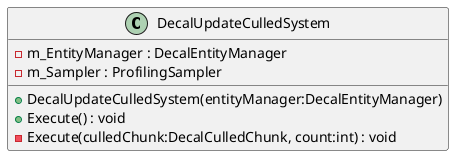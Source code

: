@startuml
class DecalUpdateCulledSystem {
    - m_EntityManager : DecalEntityManager
    - m_Sampler : ProfilingSampler
    + DecalUpdateCulledSystem(entityManager:DecalEntityManager)
    + Execute() : void
    - Execute(culledChunk:DecalCulledChunk, count:int) : void
}
@enduml
